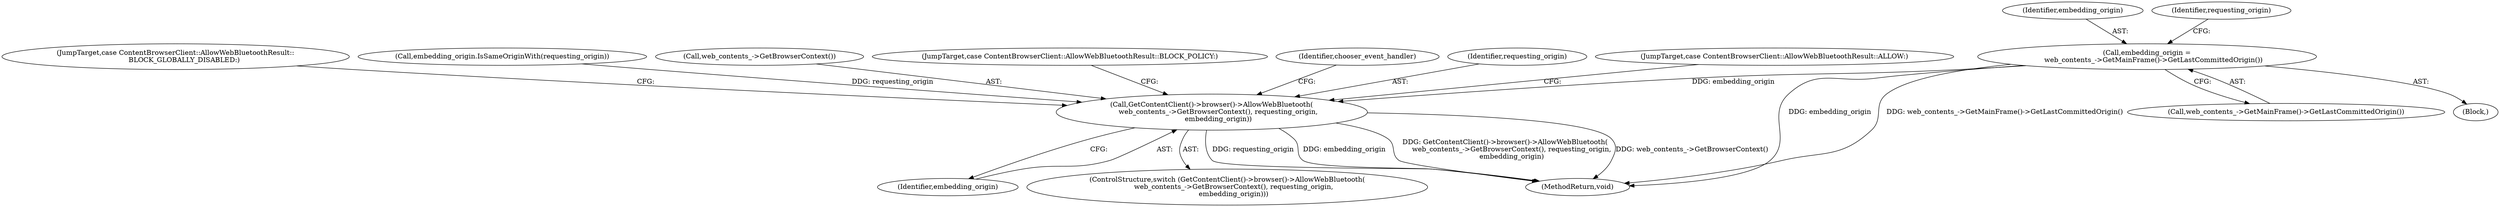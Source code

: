 digraph "1_Chrome_62154472bd2c43e1790dd1bd8a527c1db9118d88@del" {
"1000144" [label="(Call,embedding_origin =\n      web_contents_->GetMainFrame()->GetLastCommittedOrigin())"];
"1000172" [label="(Call,GetContentClient()->browser()->AllowWebBluetooth(\n      web_contents_->GetBrowserContext(), requesting_origin,\n      embedding_origin))"];
"1000184" [label="(JumpTarget,case ContentBrowserClient::AllowWebBluetoothResult::\n        BLOCK_GLOBALLY_DISABLED:)"];
"1000251" [label="(MethodReturn,void)"];
"1000149" [label="(Call,embedding_origin.IsSameOriginWith(requesting_origin))"];
"1000145" [label="(Identifier,embedding_origin)"];
"1000173" [label="(Call,web_contents_->GetBrowserContext())"];
"1000172" [label="(Call,GetContentClient()->browser()->AllowWebBluetooth(\n      web_contents_->GetBrowserContext(), requesting_origin,\n      embedding_origin))"];
"1000177" [label="(JumpTarget,case ContentBrowserClient::AllowWebBluetoothResult::BLOCK_POLICY:)"];
"1000150" [label="(Identifier,requesting_origin)"];
"1000146" [label="(Call,web_contents_->GetMainFrame()->GetLastCommittedOrigin())"];
"1000175" [label="(Identifier,embedding_origin)"];
"1000198" [label="(Identifier,chooser_event_handler)"];
"1000174" [label="(Identifier,requesting_origin)"];
"1000144" [label="(Call,embedding_origin =\n      web_contents_->GetMainFrame()->GetLastCommittedOrigin())"];
"1000194" [label="(JumpTarget,case ContentBrowserClient::AllowWebBluetoothResult::ALLOW:)"];
"1000171" [label="(ControlStructure,switch (GetContentClient()->browser()->AllowWebBluetooth(\n      web_contents_->GetBrowserContext(), requesting_origin,\n      embedding_origin)))"];
"1000105" [label="(Block,)"];
"1000144" -> "1000105"  [label="AST: "];
"1000144" -> "1000146"  [label="CFG: "];
"1000145" -> "1000144"  [label="AST: "];
"1000146" -> "1000144"  [label="AST: "];
"1000150" -> "1000144"  [label="CFG: "];
"1000144" -> "1000251"  [label="DDG: embedding_origin"];
"1000144" -> "1000251"  [label="DDG: web_contents_->GetMainFrame()->GetLastCommittedOrigin()"];
"1000144" -> "1000172"  [label="DDG: embedding_origin"];
"1000172" -> "1000171"  [label="AST: "];
"1000172" -> "1000175"  [label="CFG: "];
"1000173" -> "1000172"  [label="AST: "];
"1000174" -> "1000172"  [label="AST: "];
"1000175" -> "1000172"  [label="AST: "];
"1000177" -> "1000172"  [label="CFG: "];
"1000184" -> "1000172"  [label="CFG: "];
"1000194" -> "1000172"  [label="CFG: "];
"1000198" -> "1000172"  [label="CFG: "];
"1000172" -> "1000251"  [label="DDG: GetContentClient()->browser()->AllowWebBluetooth(\n      web_contents_->GetBrowserContext(), requesting_origin,\n      embedding_origin)"];
"1000172" -> "1000251"  [label="DDG: web_contents_->GetBrowserContext()"];
"1000172" -> "1000251"  [label="DDG: requesting_origin"];
"1000172" -> "1000251"  [label="DDG: embedding_origin"];
"1000149" -> "1000172"  [label="DDG: requesting_origin"];
}
